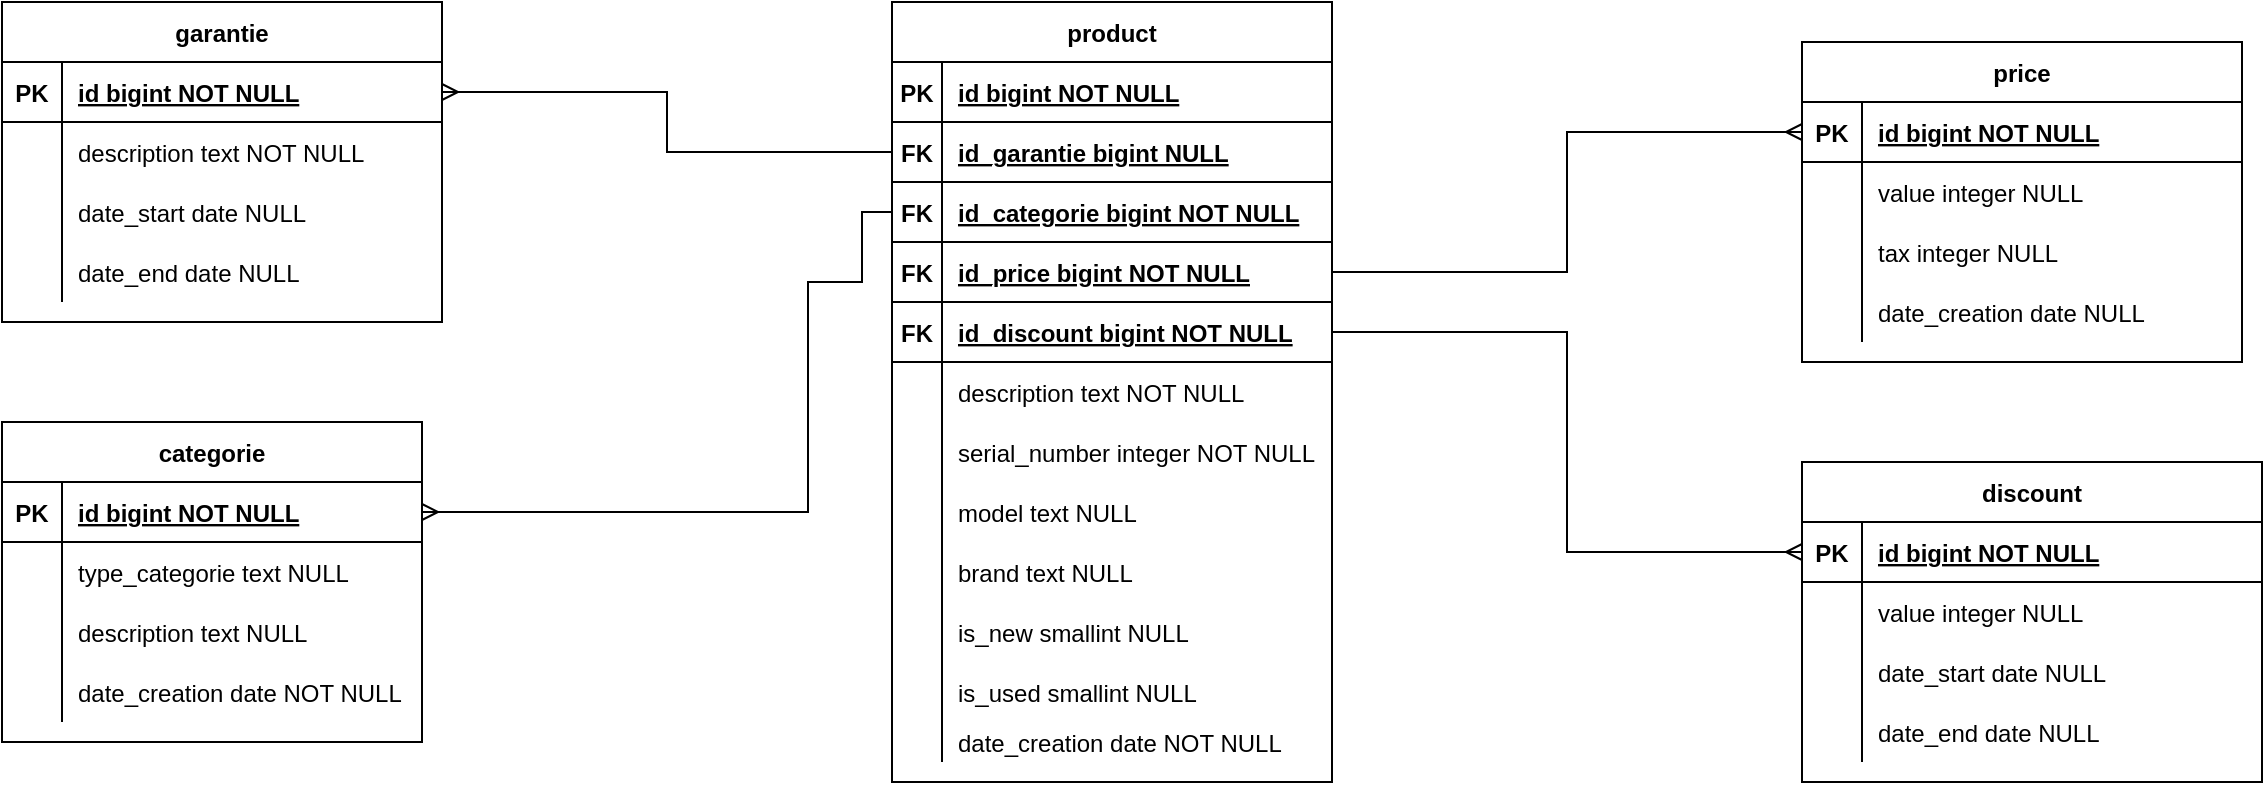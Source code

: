 <mxfile version="14.9.3" type="github">
  <diagram id="R2lEEEUBdFMjLlhIrx00" name="Page-1">
    <mxGraphModel dx="2272" dy="1862" grid="1" gridSize="10" guides="1" tooltips="1" connect="1" arrows="1" fold="1" page="1" pageScale="1" pageWidth="850" pageHeight="1100" math="0" shadow="0" extFonts="Permanent Marker^https://fonts.googleapis.com/css?family=Permanent+Marker">
      <root>
        <mxCell id="0" />
        <mxCell id="1" parent="0" />
        <mxCell id="xagKB5DLQkzwOVzmP2za-1" value="product" style="shape=table;startSize=30;container=1;collapsible=1;childLayout=tableLayout;fixedRows=1;rowLines=0;fontStyle=1;align=center;resizeLast=1;" parent="1" vertex="1">
          <mxGeometry x="315" y="-660" width="220" height="390" as="geometry" />
        </mxCell>
        <mxCell id="xagKB5DLQkzwOVzmP2za-2" value="" style="shape=partialRectangle;collapsible=0;dropTarget=0;pointerEvents=0;fillColor=none;top=0;left=0;bottom=1;right=0;points=[[0,0.5],[1,0.5]];portConstraint=eastwest;" parent="xagKB5DLQkzwOVzmP2za-1" vertex="1">
          <mxGeometry y="30" width="220" height="30" as="geometry" />
        </mxCell>
        <mxCell id="xagKB5DLQkzwOVzmP2za-3" value="PK" style="shape=partialRectangle;connectable=0;fillColor=none;top=0;left=0;bottom=0;right=0;fontStyle=1;overflow=hidden;" parent="xagKB5DLQkzwOVzmP2za-2" vertex="1">
          <mxGeometry width="25" height="30" as="geometry" />
        </mxCell>
        <mxCell id="xagKB5DLQkzwOVzmP2za-4" value="id bigint NOT NULL" style="shape=partialRectangle;connectable=0;fillColor=none;top=0;left=0;bottom=0;right=0;align=left;spacingLeft=6;fontStyle=5;overflow=hidden;" parent="xagKB5DLQkzwOVzmP2za-2" vertex="1">
          <mxGeometry x="25" width="195" height="30" as="geometry" />
        </mxCell>
        <mxCell id="xagKB5DLQkzwOVzmP2za-26" value="" style="shape=partialRectangle;collapsible=0;dropTarget=0;pointerEvents=0;fillColor=none;top=0;left=0;bottom=1;right=0;points=[[0,0.5],[1,0.5]];portConstraint=eastwest;" parent="xagKB5DLQkzwOVzmP2za-1" vertex="1">
          <mxGeometry y="60" width="220" height="30" as="geometry" />
        </mxCell>
        <mxCell id="xagKB5DLQkzwOVzmP2za-27" value="FK" style="shape=partialRectangle;connectable=0;fillColor=none;top=0;left=0;bottom=0;right=0;fontStyle=1;overflow=hidden;" parent="xagKB5DLQkzwOVzmP2za-26" vertex="1">
          <mxGeometry width="25" height="30" as="geometry" />
        </mxCell>
        <mxCell id="xagKB5DLQkzwOVzmP2za-28" value="id_garantie bigint NULL" style="shape=partialRectangle;connectable=0;fillColor=none;top=0;left=0;bottom=0;right=0;align=left;spacingLeft=6;fontStyle=5;overflow=hidden;" parent="xagKB5DLQkzwOVzmP2za-26" vertex="1">
          <mxGeometry x="25" width="195" height="30" as="geometry" />
        </mxCell>
        <mxCell id="xagKB5DLQkzwOVzmP2za-160" value="" style="shape=partialRectangle;collapsible=0;dropTarget=0;pointerEvents=0;fillColor=none;top=0;left=0;bottom=1;right=0;points=[[0,0.5],[1,0.5]];portConstraint=eastwest;" parent="xagKB5DLQkzwOVzmP2za-1" vertex="1">
          <mxGeometry y="90" width="220" height="30" as="geometry" />
        </mxCell>
        <mxCell id="xagKB5DLQkzwOVzmP2za-161" value="FK" style="shape=partialRectangle;connectable=0;fillColor=none;top=0;left=0;bottom=0;right=0;fontStyle=1;overflow=hidden;" parent="xagKB5DLQkzwOVzmP2za-160" vertex="1">
          <mxGeometry width="25" height="30" as="geometry" />
        </mxCell>
        <mxCell id="xagKB5DLQkzwOVzmP2za-162" value="id_categorie bigint NOT NULL" style="shape=partialRectangle;connectable=0;fillColor=none;top=0;left=0;bottom=0;right=0;align=left;spacingLeft=6;fontStyle=5;overflow=hidden;" parent="xagKB5DLQkzwOVzmP2za-160" vertex="1">
          <mxGeometry x="25" width="195" height="30" as="geometry" />
        </mxCell>
        <mxCell id="xagKB5DLQkzwOVzmP2za-164" value="" style="shape=partialRectangle;collapsible=0;dropTarget=0;pointerEvents=0;fillColor=none;top=0;left=0;bottom=1;right=0;points=[[0,0.5],[1,0.5]];portConstraint=eastwest;" parent="xagKB5DLQkzwOVzmP2za-1" vertex="1">
          <mxGeometry y="120" width="220" height="30" as="geometry" />
        </mxCell>
        <mxCell id="xagKB5DLQkzwOVzmP2za-165" value="FK" style="shape=partialRectangle;connectable=0;fillColor=none;top=0;left=0;bottom=0;right=0;fontStyle=1;overflow=hidden;" parent="xagKB5DLQkzwOVzmP2za-164" vertex="1">
          <mxGeometry width="25" height="30" as="geometry" />
        </mxCell>
        <mxCell id="xagKB5DLQkzwOVzmP2za-166" value="id_price bigint NOT NULL" style="shape=partialRectangle;connectable=0;fillColor=none;top=0;left=0;bottom=0;right=0;align=left;spacingLeft=6;fontStyle=5;overflow=hidden;" parent="xagKB5DLQkzwOVzmP2za-164" vertex="1">
          <mxGeometry x="25" width="195" height="30" as="geometry" />
        </mxCell>
        <mxCell id="xagKB5DLQkzwOVzmP2za-203" value="" style="shape=partialRectangle;collapsible=0;dropTarget=0;pointerEvents=0;fillColor=none;top=0;left=0;bottom=1;right=0;points=[[0,0.5],[1,0.5]];portConstraint=eastwest;" parent="xagKB5DLQkzwOVzmP2za-1" vertex="1">
          <mxGeometry y="150" width="220" height="30" as="geometry" />
        </mxCell>
        <mxCell id="xagKB5DLQkzwOVzmP2za-204" value="FK" style="shape=partialRectangle;connectable=0;fillColor=none;top=0;left=0;bottom=0;right=0;fontStyle=1;overflow=hidden;" parent="xagKB5DLQkzwOVzmP2za-203" vertex="1">
          <mxGeometry width="25" height="30" as="geometry" />
        </mxCell>
        <mxCell id="xagKB5DLQkzwOVzmP2za-205" value="id_discount bigint NOT NULL" style="shape=partialRectangle;connectable=0;fillColor=none;top=0;left=0;bottom=0;right=0;align=left;spacingLeft=6;fontStyle=5;overflow=hidden;" parent="xagKB5DLQkzwOVzmP2za-203" vertex="1">
          <mxGeometry x="25" width="195" height="30" as="geometry" />
        </mxCell>
        <mxCell id="xagKB5DLQkzwOVzmP2za-5" value="" style="shape=partialRectangle;collapsible=0;dropTarget=0;pointerEvents=0;fillColor=none;top=0;left=0;bottom=0;right=0;points=[[0,0.5],[1,0.5]];portConstraint=eastwest;" parent="xagKB5DLQkzwOVzmP2za-1" vertex="1">
          <mxGeometry y="180" width="220" height="30" as="geometry" />
        </mxCell>
        <mxCell id="xagKB5DLQkzwOVzmP2za-6" value="" style="shape=partialRectangle;connectable=0;fillColor=none;top=0;left=0;bottom=0;right=0;editable=1;overflow=hidden;" parent="xagKB5DLQkzwOVzmP2za-5" vertex="1">
          <mxGeometry width="25" height="30" as="geometry" />
        </mxCell>
        <mxCell id="xagKB5DLQkzwOVzmP2za-7" value="description text NOT NULL" style="shape=partialRectangle;connectable=0;fillColor=none;top=0;left=0;bottom=0;right=0;align=left;spacingLeft=6;overflow=hidden;" parent="xagKB5DLQkzwOVzmP2za-5" vertex="1">
          <mxGeometry x="25" width="195" height="30" as="geometry" />
        </mxCell>
        <mxCell id="xagKB5DLQkzwOVzmP2za-8" value="" style="shape=partialRectangle;collapsible=0;dropTarget=0;pointerEvents=0;fillColor=none;top=0;left=0;bottom=0;right=0;points=[[0,0.5],[1,0.5]];portConstraint=eastwest;" parent="xagKB5DLQkzwOVzmP2za-1" vertex="1">
          <mxGeometry y="210" width="220" height="30" as="geometry" />
        </mxCell>
        <mxCell id="xagKB5DLQkzwOVzmP2za-9" value="" style="shape=partialRectangle;connectable=0;fillColor=none;top=0;left=0;bottom=0;right=0;editable=1;overflow=hidden;" parent="xagKB5DLQkzwOVzmP2za-8" vertex="1">
          <mxGeometry width="25" height="30" as="geometry" />
        </mxCell>
        <mxCell id="xagKB5DLQkzwOVzmP2za-10" value="serial_number integer NOT NULL" style="shape=partialRectangle;connectable=0;fillColor=none;top=0;left=0;bottom=0;right=0;align=left;spacingLeft=6;overflow=hidden;" parent="xagKB5DLQkzwOVzmP2za-8" vertex="1">
          <mxGeometry x="25" width="195" height="30" as="geometry" />
        </mxCell>
        <mxCell id="xagKB5DLQkzwOVzmP2za-17" value="" style="shape=partialRectangle;collapsible=0;dropTarget=0;pointerEvents=0;fillColor=none;top=0;left=0;bottom=0;right=0;points=[[0,0.5],[1,0.5]];portConstraint=eastwest;" parent="xagKB5DLQkzwOVzmP2za-1" vertex="1">
          <mxGeometry y="240" width="220" height="30" as="geometry" />
        </mxCell>
        <mxCell id="xagKB5DLQkzwOVzmP2za-18" value="" style="shape=partialRectangle;connectable=0;fillColor=none;top=0;left=0;bottom=0;right=0;editable=1;overflow=hidden;" parent="xagKB5DLQkzwOVzmP2za-17" vertex="1">
          <mxGeometry width="25" height="30" as="geometry" />
        </mxCell>
        <mxCell id="xagKB5DLQkzwOVzmP2za-19" value="model text NULL" style="shape=partialRectangle;connectable=0;fillColor=none;top=0;left=0;bottom=0;right=0;align=left;spacingLeft=6;overflow=hidden;" parent="xagKB5DLQkzwOVzmP2za-17" vertex="1">
          <mxGeometry x="25" width="195" height="30" as="geometry" />
        </mxCell>
        <mxCell id="xagKB5DLQkzwOVzmP2za-11" value="" style="shape=partialRectangle;collapsible=0;dropTarget=0;pointerEvents=0;fillColor=none;top=0;left=0;bottom=0;right=0;points=[[0,0.5],[1,0.5]];portConstraint=eastwest;" parent="xagKB5DLQkzwOVzmP2za-1" vertex="1">
          <mxGeometry y="270" width="220" height="30" as="geometry" />
        </mxCell>
        <mxCell id="xagKB5DLQkzwOVzmP2za-12" value="" style="shape=partialRectangle;connectable=0;fillColor=none;top=0;left=0;bottom=0;right=0;editable=1;overflow=hidden;" parent="xagKB5DLQkzwOVzmP2za-11" vertex="1">
          <mxGeometry width="25" height="30" as="geometry" />
        </mxCell>
        <mxCell id="xagKB5DLQkzwOVzmP2za-13" value="brand text NULL" style="shape=partialRectangle;connectable=0;fillColor=none;top=0;left=0;bottom=0;right=0;align=left;spacingLeft=6;overflow=hidden;" parent="xagKB5DLQkzwOVzmP2za-11" vertex="1">
          <mxGeometry x="25" width="195" height="30" as="geometry" />
        </mxCell>
        <mxCell id="xagKB5DLQkzwOVzmP2za-14" value="" style="shape=partialRectangle;collapsible=0;dropTarget=0;pointerEvents=0;fillColor=none;top=0;left=0;bottom=0;right=0;points=[[0,0.5],[1,0.5]];portConstraint=eastwest;" parent="xagKB5DLQkzwOVzmP2za-1" vertex="1">
          <mxGeometry y="300" width="220" height="30" as="geometry" />
        </mxCell>
        <mxCell id="xagKB5DLQkzwOVzmP2za-15" value="" style="shape=partialRectangle;connectable=0;fillColor=none;top=0;left=0;bottom=0;right=0;editable=1;overflow=hidden;" parent="xagKB5DLQkzwOVzmP2za-14" vertex="1">
          <mxGeometry width="25" height="30" as="geometry" />
        </mxCell>
        <mxCell id="xagKB5DLQkzwOVzmP2za-16" value="is_new smallint NULL" style="shape=partialRectangle;connectable=0;fillColor=none;top=0;left=0;bottom=0;right=0;align=left;spacingLeft=6;overflow=hidden;" parent="xagKB5DLQkzwOVzmP2za-14" vertex="1">
          <mxGeometry x="25" width="195" height="30" as="geometry" />
        </mxCell>
        <mxCell id="xagKB5DLQkzwOVzmP2za-20" value="" style="shape=partialRectangle;collapsible=0;dropTarget=0;pointerEvents=0;fillColor=none;top=0;left=0;bottom=0;right=0;points=[[0,0.5],[1,0.5]];portConstraint=eastwest;" parent="xagKB5DLQkzwOVzmP2za-1" vertex="1">
          <mxGeometry y="330" width="220" height="30" as="geometry" />
        </mxCell>
        <mxCell id="xagKB5DLQkzwOVzmP2za-21" value="" style="shape=partialRectangle;connectable=0;fillColor=none;top=0;left=0;bottom=0;right=0;editable=1;overflow=hidden;" parent="xagKB5DLQkzwOVzmP2za-20" vertex="1">
          <mxGeometry width="25" height="30" as="geometry" />
        </mxCell>
        <mxCell id="xagKB5DLQkzwOVzmP2za-22" value="is_used smallint NULL" style="shape=partialRectangle;connectable=0;fillColor=none;top=0;left=0;bottom=0;right=0;align=left;spacingLeft=6;overflow=hidden;" parent="xagKB5DLQkzwOVzmP2za-20" vertex="1">
          <mxGeometry x="25" width="195" height="30" as="geometry" />
        </mxCell>
        <mxCell id="xagKB5DLQkzwOVzmP2za-29" value="" style="shape=partialRectangle;collapsible=0;dropTarget=0;pointerEvents=0;fillColor=none;top=0;left=0;bottom=0;right=0;points=[[0,0.5],[1,0.5]];portConstraint=eastwest;" parent="xagKB5DLQkzwOVzmP2za-1" vertex="1">
          <mxGeometry y="360" width="220" height="20" as="geometry" />
        </mxCell>
        <mxCell id="xagKB5DLQkzwOVzmP2za-30" value="" style="shape=partialRectangle;connectable=0;fillColor=none;top=0;left=0;bottom=0;right=0;editable=1;overflow=hidden;" parent="xagKB5DLQkzwOVzmP2za-29" vertex="1">
          <mxGeometry width="25" height="20" as="geometry" />
        </mxCell>
        <mxCell id="xagKB5DLQkzwOVzmP2za-31" value="date_creation date NOT NULL" style="shape=partialRectangle;connectable=0;fillColor=none;top=0;left=0;bottom=0;right=0;align=left;spacingLeft=6;overflow=hidden;" parent="xagKB5DLQkzwOVzmP2za-29" vertex="1">
          <mxGeometry x="25" width="195" height="20" as="geometry" />
        </mxCell>
        <mxCell id="xagKB5DLQkzwOVzmP2za-32" value="garantie" style="shape=table;startSize=30;container=1;collapsible=1;childLayout=tableLayout;fixedRows=1;rowLines=0;fontStyle=1;align=center;resizeLast=1;" parent="1" vertex="1">
          <mxGeometry x="-130" y="-660" width="220" height="160" as="geometry" />
        </mxCell>
        <mxCell id="xagKB5DLQkzwOVzmP2za-33" value="" style="shape=partialRectangle;collapsible=0;dropTarget=0;pointerEvents=0;fillColor=none;top=0;left=0;bottom=1;right=0;points=[[0,0.5],[1,0.5]];portConstraint=eastwest;" parent="xagKB5DLQkzwOVzmP2za-32" vertex="1">
          <mxGeometry y="30" width="220" height="30" as="geometry" />
        </mxCell>
        <mxCell id="xagKB5DLQkzwOVzmP2za-34" value="PK" style="shape=partialRectangle;connectable=0;fillColor=none;top=0;left=0;bottom=0;right=0;fontStyle=1;overflow=hidden;" parent="xagKB5DLQkzwOVzmP2za-33" vertex="1">
          <mxGeometry width="30" height="30" as="geometry" />
        </mxCell>
        <mxCell id="xagKB5DLQkzwOVzmP2za-35" value="id bigint NOT NULL" style="shape=partialRectangle;connectable=0;fillColor=none;top=0;left=0;bottom=0;right=0;align=left;spacingLeft=6;fontStyle=5;overflow=hidden;" parent="xagKB5DLQkzwOVzmP2za-33" vertex="1">
          <mxGeometry x="30" width="190" height="30" as="geometry" />
        </mxCell>
        <mxCell id="xagKB5DLQkzwOVzmP2za-36" value="" style="shape=partialRectangle;collapsible=0;dropTarget=0;pointerEvents=0;fillColor=none;top=0;left=0;bottom=0;right=0;points=[[0,0.5],[1,0.5]];portConstraint=eastwest;" parent="xagKB5DLQkzwOVzmP2za-32" vertex="1">
          <mxGeometry y="60" width="220" height="30" as="geometry" />
        </mxCell>
        <mxCell id="xagKB5DLQkzwOVzmP2za-37" value="" style="shape=partialRectangle;connectable=0;fillColor=none;top=0;left=0;bottom=0;right=0;editable=1;overflow=hidden;" parent="xagKB5DLQkzwOVzmP2za-36" vertex="1">
          <mxGeometry width="30" height="30" as="geometry" />
        </mxCell>
        <mxCell id="xagKB5DLQkzwOVzmP2za-38" value="description text NOT NULL" style="shape=partialRectangle;connectable=0;fillColor=none;top=0;left=0;bottom=0;right=0;align=left;spacingLeft=6;overflow=hidden;" parent="xagKB5DLQkzwOVzmP2za-36" vertex="1">
          <mxGeometry x="30" width="190" height="30" as="geometry" />
        </mxCell>
        <mxCell id="xagKB5DLQkzwOVzmP2za-39" value="" style="shape=partialRectangle;collapsible=0;dropTarget=0;pointerEvents=0;fillColor=none;top=0;left=0;bottom=0;right=0;points=[[0,0.5],[1,0.5]];portConstraint=eastwest;" parent="xagKB5DLQkzwOVzmP2za-32" vertex="1">
          <mxGeometry y="90" width="220" height="30" as="geometry" />
        </mxCell>
        <mxCell id="xagKB5DLQkzwOVzmP2za-40" value="" style="shape=partialRectangle;connectable=0;fillColor=none;top=0;left=0;bottom=0;right=0;editable=1;overflow=hidden;" parent="xagKB5DLQkzwOVzmP2za-39" vertex="1">
          <mxGeometry width="30" height="30" as="geometry" />
        </mxCell>
        <mxCell id="xagKB5DLQkzwOVzmP2za-41" value="date_start date NULL" style="shape=partialRectangle;connectable=0;fillColor=none;top=0;left=0;bottom=0;right=0;align=left;spacingLeft=6;overflow=hidden;" parent="xagKB5DLQkzwOVzmP2za-39" vertex="1">
          <mxGeometry x="30" width="190" height="30" as="geometry" />
        </mxCell>
        <mxCell id="xagKB5DLQkzwOVzmP2za-46" value="" style="shape=partialRectangle;collapsible=0;dropTarget=0;pointerEvents=0;fillColor=none;top=0;left=0;bottom=0;right=0;points=[[0,0.5],[1,0.5]];portConstraint=eastwest;" parent="xagKB5DLQkzwOVzmP2za-32" vertex="1">
          <mxGeometry y="120" width="220" height="30" as="geometry" />
        </mxCell>
        <mxCell id="xagKB5DLQkzwOVzmP2za-47" value="" style="shape=partialRectangle;connectable=0;fillColor=none;top=0;left=0;bottom=0;right=0;editable=1;overflow=hidden;" parent="xagKB5DLQkzwOVzmP2za-46" vertex="1">
          <mxGeometry width="30" height="30" as="geometry" />
        </mxCell>
        <mxCell id="xagKB5DLQkzwOVzmP2za-48" value="date_end date NULL" style="shape=partialRectangle;connectable=0;fillColor=none;top=0;left=0;bottom=0;right=0;align=left;spacingLeft=6;overflow=hidden;" parent="xagKB5DLQkzwOVzmP2za-46" vertex="1">
          <mxGeometry x="30" width="190" height="30" as="geometry" />
        </mxCell>
        <mxCell id="xagKB5DLQkzwOVzmP2za-100" value="price" style="shape=table;startSize=30;container=1;collapsible=1;childLayout=tableLayout;fixedRows=1;rowLines=0;fontStyle=1;align=center;resizeLast=1;" parent="1" vertex="1">
          <mxGeometry x="770" y="-640" width="220" height="160" as="geometry" />
        </mxCell>
        <mxCell id="xagKB5DLQkzwOVzmP2za-101" value="" style="shape=partialRectangle;collapsible=0;dropTarget=0;pointerEvents=0;fillColor=none;top=0;left=0;bottom=1;right=0;points=[[0,0.5],[1,0.5]];portConstraint=eastwest;" parent="xagKB5DLQkzwOVzmP2za-100" vertex="1">
          <mxGeometry y="30" width="220" height="30" as="geometry" />
        </mxCell>
        <mxCell id="xagKB5DLQkzwOVzmP2za-102" value="PK" style="shape=partialRectangle;connectable=0;fillColor=none;top=0;left=0;bottom=0;right=0;fontStyle=1;overflow=hidden;" parent="xagKB5DLQkzwOVzmP2za-101" vertex="1">
          <mxGeometry width="30" height="30" as="geometry" />
        </mxCell>
        <mxCell id="xagKB5DLQkzwOVzmP2za-103" value="id bigint NOT NULL" style="shape=partialRectangle;connectable=0;fillColor=none;top=0;left=0;bottom=0;right=0;align=left;spacingLeft=6;fontStyle=5;overflow=hidden;" parent="xagKB5DLQkzwOVzmP2za-101" vertex="1">
          <mxGeometry x="30" width="190" height="30" as="geometry" />
        </mxCell>
        <mxCell id="xagKB5DLQkzwOVzmP2za-104" value="" style="shape=partialRectangle;collapsible=0;dropTarget=0;pointerEvents=0;fillColor=none;top=0;left=0;bottom=0;right=0;points=[[0,0.5],[1,0.5]];portConstraint=eastwest;" parent="xagKB5DLQkzwOVzmP2za-100" vertex="1">
          <mxGeometry y="60" width="220" height="30" as="geometry" />
        </mxCell>
        <mxCell id="xagKB5DLQkzwOVzmP2za-105" value="" style="shape=partialRectangle;connectable=0;fillColor=none;top=0;left=0;bottom=0;right=0;editable=1;overflow=hidden;" parent="xagKB5DLQkzwOVzmP2za-104" vertex="1">
          <mxGeometry width="30" height="30" as="geometry" />
        </mxCell>
        <mxCell id="xagKB5DLQkzwOVzmP2za-106" value="value integer NULL" style="shape=partialRectangle;connectable=0;fillColor=none;top=0;left=0;bottom=0;right=0;align=left;spacingLeft=6;overflow=hidden;" parent="xagKB5DLQkzwOVzmP2za-104" vertex="1">
          <mxGeometry x="30" width="190" height="30" as="geometry" />
        </mxCell>
        <mxCell id="xagKB5DLQkzwOVzmP2za-107" value="" style="shape=partialRectangle;collapsible=0;dropTarget=0;pointerEvents=0;fillColor=none;top=0;left=0;bottom=0;right=0;points=[[0,0.5],[1,0.5]];portConstraint=eastwest;" parent="xagKB5DLQkzwOVzmP2za-100" vertex="1">
          <mxGeometry y="90" width="220" height="30" as="geometry" />
        </mxCell>
        <mxCell id="xagKB5DLQkzwOVzmP2za-108" value="" style="shape=partialRectangle;connectable=0;fillColor=none;top=0;left=0;bottom=0;right=0;editable=1;overflow=hidden;" parent="xagKB5DLQkzwOVzmP2za-107" vertex="1">
          <mxGeometry width="30" height="30" as="geometry" />
        </mxCell>
        <mxCell id="xagKB5DLQkzwOVzmP2za-109" value="tax integer NULL" style="shape=partialRectangle;connectable=0;fillColor=none;top=0;left=0;bottom=0;right=0;align=left;spacingLeft=6;overflow=hidden;" parent="xagKB5DLQkzwOVzmP2za-107" vertex="1">
          <mxGeometry x="30" width="190" height="30" as="geometry" />
        </mxCell>
        <mxCell id="xagKB5DLQkzwOVzmP2za-212" value="" style="shape=partialRectangle;collapsible=0;dropTarget=0;pointerEvents=0;fillColor=none;top=0;left=0;bottom=0;right=0;points=[[0,0.5],[1,0.5]];portConstraint=eastwest;" parent="xagKB5DLQkzwOVzmP2za-100" vertex="1">
          <mxGeometry y="120" width="220" height="30" as="geometry" />
        </mxCell>
        <mxCell id="xagKB5DLQkzwOVzmP2za-213" value="" style="shape=partialRectangle;connectable=0;fillColor=none;top=0;left=0;bottom=0;right=0;editable=1;overflow=hidden;" parent="xagKB5DLQkzwOVzmP2za-212" vertex="1">
          <mxGeometry width="30" height="30" as="geometry" />
        </mxCell>
        <mxCell id="xagKB5DLQkzwOVzmP2za-214" value="date_creation date NULL" style="shape=partialRectangle;connectable=0;fillColor=none;top=0;left=0;bottom=0;right=0;align=left;spacingLeft=6;overflow=hidden;" parent="xagKB5DLQkzwOVzmP2za-212" vertex="1">
          <mxGeometry x="30" width="190" height="30" as="geometry" />
        </mxCell>
        <mxCell id="xagKB5DLQkzwOVzmP2za-117" value="discount" style="shape=table;startSize=30;container=1;collapsible=1;childLayout=tableLayout;fixedRows=1;rowLines=0;fontStyle=1;align=center;resizeLast=1;" parent="1" vertex="1">
          <mxGeometry x="770" y="-430" width="230" height="160" as="geometry" />
        </mxCell>
        <mxCell id="xagKB5DLQkzwOVzmP2za-118" value="" style="shape=partialRectangle;collapsible=0;dropTarget=0;pointerEvents=0;fillColor=none;top=0;left=0;bottom=1;right=0;points=[[0,0.5],[1,0.5]];portConstraint=eastwest;" parent="xagKB5DLQkzwOVzmP2za-117" vertex="1">
          <mxGeometry y="30" width="230" height="30" as="geometry" />
        </mxCell>
        <mxCell id="xagKB5DLQkzwOVzmP2za-119" value="PK" style="shape=partialRectangle;connectable=0;fillColor=none;top=0;left=0;bottom=0;right=0;fontStyle=1;overflow=hidden;" parent="xagKB5DLQkzwOVzmP2za-118" vertex="1">
          <mxGeometry width="30" height="30" as="geometry" />
        </mxCell>
        <mxCell id="xagKB5DLQkzwOVzmP2za-120" value="id bigint NOT NULL" style="shape=partialRectangle;connectable=0;fillColor=none;top=0;left=0;bottom=0;right=0;align=left;spacingLeft=6;fontStyle=5;overflow=hidden;" parent="xagKB5DLQkzwOVzmP2za-118" vertex="1">
          <mxGeometry x="30" width="200" height="30" as="geometry" />
        </mxCell>
        <mxCell id="xagKB5DLQkzwOVzmP2za-121" value="" style="shape=partialRectangle;collapsible=0;dropTarget=0;pointerEvents=0;fillColor=none;top=0;left=0;bottom=0;right=0;points=[[0,0.5],[1,0.5]];portConstraint=eastwest;" parent="xagKB5DLQkzwOVzmP2za-117" vertex="1">
          <mxGeometry y="60" width="230" height="30" as="geometry" />
        </mxCell>
        <mxCell id="xagKB5DLQkzwOVzmP2za-122" value="" style="shape=partialRectangle;connectable=0;fillColor=none;top=0;left=0;bottom=0;right=0;editable=1;overflow=hidden;" parent="xagKB5DLQkzwOVzmP2za-121" vertex="1">
          <mxGeometry width="30" height="30" as="geometry" />
        </mxCell>
        <mxCell id="xagKB5DLQkzwOVzmP2za-123" value="value integer NULL" style="shape=partialRectangle;connectable=0;fillColor=none;top=0;left=0;bottom=0;right=0;align=left;spacingLeft=6;overflow=hidden;" parent="xagKB5DLQkzwOVzmP2za-121" vertex="1">
          <mxGeometry x="30" width="200" height="30" as="geometry" />
        </mxCell>
        <mxCell id="xagKB5DLQkzwOVzmP2za-124" value="" style="shape=partialRectangle;collapsible=0;dropTarget=0;pointerEvents=0;fillColor=none;top=0;left=0;bottom=0;right=0;points=[[0,0.5],[1,0.5]];portConstraint=eastwest;" parent="xagKB5DLQkzwOVzmP2za-117" vertex="1">
          <mxGeometry y="90" width="230" height="30" as="geometry" />
        </mxCell>
        <mxCell id="xagKB5DLQkzwOVzmP2za-125" value="" style="shape=partialRectangle;connectable=0;fillColor=none;top=0;left=0;bottom=0;right=0;editable=1;overflow=hidden;" parent="xagKB5DLQkzwOVzmP2za-124" vertex="1">
          <mxGeometry width="30" height="30" as="geometry" />
        </mxCell>
        <mxCell id="xagKB5DLQkzwOVzmP2za-126" value="date_start date NULL" style="shape=partialRectangle;connectable=0;fillColor=none;top=0;left=0;bottom=0;right=0;align=left;spacingLeft=6;overflow=hidden;" parent="xagKB5DLQkzwOVzmP2za-124" vertex="1">
          <mxGeometry x="30" width="200" height="30" as="geometry" />
        </mxCell>
        <mxCell id="xagKB5DLQkzwOVzmP2za-127" value="" style="shape=partialRectangle;collapsible=0;dropTarget=0;pointerEvents=0;fillColor=none;top=0;left=0;bottom=0;right=0;points=[[0,0.5],[1,0.5]];portConstraint=eastwest;" parent="xagKB5DLQkzwOVzmP2za-117" vertex="1">
          <mxGeometry y="120" width="230" height="30" as="geometry" />
        </mxCell>
        <mxCell id="xagKB5DLQkzwOVzmP2za-128" value="" style="shape=partialRectangle;connectable=0;fillColor=none;top=0;left=0;bottom=0;right=0;editable=1;overflow=hidden;" parent="xagKB5DLQkzwOVzmP2za-127" vertex="1">
          <mxGeometry width="30" height="30" as="geometry" />
        </mxCell>
        <mxCell id="xagKB5DLQkzwOVzmP2za-129" value="date_end date NULL" style="shape=partialRectangle;connectable=0;fillColor=none;top=0;left=0;bottom=0;right=0;align=left;spacingLeft=6;overflow=hidden;" parent="xagKB5DLQkzwOVzmP2za-127" vertex="1">
          <mxGeometry x="30" width="200" height="30" as="geometry" />
        </mxCell>
        <mxCell id="xagKB5DLQkzwOVzmP2za-142" value="categorie" style="shape=table;startSize=30;container=1;collapsible=1;childLayout=tableLayout;fixedRows=1;rowLines=0;fontStyle=1;align=center;resizeLast=1;" parent="1" vertex="1">
          <mxGeometry x="-130" y="-450" width="210" height="160" as="geometry" />
        </mxCell>
        <mxCell id="xagKB5DLQkzwOVzmP2za-156" value="" style="shape=partialRectangle;collapsible=0;dropTarget=0;pointerEvents=0;fillColor=none;top=0;left=0;bottom=1;right=0;points=[[0,0.5],[1,0.5]];portConstraint=eastwest;" parent="xagKB5DLQkzwOVzmP2za-142" vertex="1">
          <mxGeometry y="30" width="210" height="30" as="geometry" />
        </mxCell>
        <mxCell id="xagKB5DLQkzwOVzmP2za-157" value="PK" style="shape=partialRectangle;connectable=0;fillColor=none;top=0;left=0;bottom=0;right=0;fontStyle=1;overflow=hidden;" parent="xagKB5DLQkzwOVzmP2za-156" vertex="1">
          <mxGeometry width="30" height="30" as="geometry" />
        </mxCell>
        <mxCell id="xagKB5DLQkzwOVzmP2za-158" value="id bigint NOT NULL" style="shape=partialRectangle;connectable=0;fillColor=none;top=0;left=0;bottom=0;right=0;align=left;spacingLeft=6;fontStyle=5;overflow=hidden;" parent="xagKB5DLQkzwOVzmP2za-156" vertex="1">
          <mxGeometry x="30" width="180" height="30" as="geometry" />
        </mxCell>
        <mxCell id="xagKB5DLQkzwOVzmP2za-146" value="" style="shape=partialRectangle;collapsible=0;dropTarget=0;pointerEvents=0;fillColor=none;top=0;left=0;bottom=0;right=0;points=[[0,0.5],[1,0.5]];portConstraint=eastwest;" parent="xagKB5DLQkzwOVzmP2za-142" vertex="1">
          <mxGeometry y="60" width="210" height="30" as="geometry" />
        </mxCell>
        <mxCell id="xagKB5DLQkzwOVzmP2za-147" value="" style="shape=partialRectangle;connectable=0;fillColor=none;top=0;left=0;bottom=0;right=0;editable=1;overflow=hidden;" parent="xagKB5DLQkzwOVzmP2za-146" vertex="1">
          <mxGeometry width="30" height="30" as="geometry" />
        </mxCell>
        <mxCell id="xagKB5DLQkzwOVzmP2za-148" value="type_categorie text NULL" style="shape=partialRectangle;connectable=0;fillColor=none;top=0;left=0;bottom=0;right=0;align=left;spacingLeft=6;overflow=hidden;" parent="xagKB5DLQkzwOVzmP2za-146" vertex="1">
          <mxGeometry x="30" width="180" height="30" as="geometry" />
        </mxCell>
        <mxCell id="xagKB5DLQkzwOVzmP2za-149" value="" style="shape=partialRectangle;collapsible=0;dropTarget=0;pointerEvents=0;fillColor=none;top=0;left=0;bottom=0;right=0;points=[[0,0.5],[1,0.5]];portConstraint=eastwest;" parent="xagKB5DLQkzwOVzmP2za-142" vertex="1">
          <mxGeometry y="90" width="210" height="30" as="geometry" />
        </mxCell>
        <mxCell id="xagKB5DLQkzwOVzmP2za-150" value="" style="shape=partialRectangle;connectable=0;fillColor=none;top=0;left=0;bottom=0;right=0;editable=1;overflow=hidden;" parent="xagKB5DLQkzwOVzmP2za-149" vertex="1">
          <mxGeometry width="30" height="30" as="geometry" />
        </mxCell>
        <mxCell id="xagKB5DLQkzwOVzmP2za-151" value="description text NULL" style="shape=partialRectangle;connectable=0;fillColor=none;top=0;left=0;bottom=0;right=0;align=left;spacingLeft=6;overflow=hidden;" parent="xagKB5DLQkzwOVzmP2za-149" vertex="1">
          <mxGeometry x="30" width="180" height="30" as="geometry" />
        </mxCell>
        <mxCell id="xagKB5DLQkzwOVzmP2za-152" value="" style="shape=partialRectangle;collapsible=0;dropTarget=0;pointerEvents=0;fillColor=none;top=0;left=0;bottom=0;right=0;points=[[0,0.5],[1,0.5]];portConstraint=eastwest;" parent="xagKB5DLQkzwOVzmP2za-142" vertex="1">
          <mxGeometry y="120" width="210" height="30" as="geometry" />
        </mxCell>
        <mxCell id="xagKB5DLQkzwOVzmP2za-153" value="" style="shape=partialRectangle;connectable=0;fillColor=none;top=0;left=0;bottom=0;right=0;editable=1;overflow=hidden;" parent="xagKB5DLQkzwOVzmP2za-152" vertex="1">
          <mxGeometry width="30" height="30" as="geometry" />
        </mxCell>
        <mxCell id="xagKB5DLQkzwOVzmP2za-154" value="date_creation date NOT NULL" style="shape=partialRectangle;connectable=0;fillColor=none;top=0;left=0;bottom=0;right=0;align=left;spacingLeft=6;overflow=hidden;" parent="xagKB5DLQkzwOVzmP2za-152" vertex="1">
          <mxGeometry x="30" width="180" height="30" as="geometry" />
        </mxCell>
        <mxCell id="xagKB5DLQkzwOVzmP2za-167" style="edgeStyle=orthogonalEdgeStyle;rounded=0;orthogonalLoop=1;jettySize=auto;html=1;exitX=0;exitY=0.5;exitDx=0;exitDy=0;entryX=1;entryY=0.5;entryDx=0;entryDy=0;endArrow=ERmany;endFill=0;" parent="1" source="xagKB5DLQkzwOVzmP2za-26" target="xagKB5DLQkzwOVzmP2za-33" edge="1">
          <mxGeometry relative="1" as="geometry" />
        </mxCell>
        <mxCell id="xagKB5DLQkzwOVzmP2za-168" style="edgeStyle=orthogonalEdgeStyle;rounded=0;orthogonalLoop=1;jettySize=auto;html=1;exitX=0;exitY=0.5;exitDx=0;exitDy=0;entryX=1;entryY=0.5;entryDx=0;entryDy=0;endArrow=ERmany;endFill=0;" parent="1" source="xagKB5DLQkzwOVzmP2za-160" target="xagKB5DLQkzwOVzmP2za-156" edge="1">
          <mxGeometry relative="1" as="geometry">
            <Array as="points">
              <mxPoint x="300" y="-555" />
              <mxPoint x="300" y="-520" />
              <mxPoint x="273" y="-520" />
              <mxPoint x="273" y="-405" />
            </Array>
          </mxGeometry>
        </mxCell>
        <mxCell id="xagKB5DLQkzwOVzmP2za-206" style="edgeStyle=orthogonalEdgeStyle;rounded=0;orthogonalLoop=1;jettySize=auto;html=1;exitX=1;exitY=0.5;exitDx=0;exitDy=0;endArrow=ERmany;endFill=0;" parent="1" source="xagKB5DLQkzwOVzmP2za-164" target="xagKB5DLQkzwOVzmP2za-101" edge="1">
          <mxGeometry relative="1" as="geometry" />
        </mxCell>
        <mxCell id="xagKB5DLQkzwOVzmP2za-211" style="edgeStyle=orthogonalEdgeStyle;rounded=0;orthogonalLoop=1;jettySize=auto;html=1;exitX=1;exitY=0.5;exitDx=0;exitDy=0;entryX=0;entryY=0.5;entryDx=0;entryDy=0;endArrow=ERmany;endFill=0;" parent="1" source="xagKB5DLQkzwOVzmP2za-203" target="xagKB5DLQkzwOVzmP2za-118" edge="1">
          <mxGeometry relative="1" as="geometry" />
        </mxCell>
      </root>
    </mxGraphModel>
  </diagram>
</mxfile>
